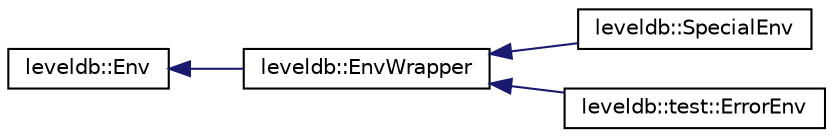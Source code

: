 digraph "Graphical Class Hierarchy"
{
  edge [fontname="Helvetica",fontsize="10",labelfontname="Helvetica",labelfontsize="10"];
  node [fontname="Helvetica",fontsize="10",shape=record];
  rankdir="LR";
  Node1 [label="leveldb::Env",height=0.2,width=0.4,color="black", fillcolor="white", style="filled",URL="$classleveldb_1_1_env.html"];
  Node1 -> Node2 [dir="back",color="midnightblue",fontsize="10",style="solid",fontname="Helvetica"];
  Node2 [label="leveldb::EnvWrapper",height=0.2,width=0.4,color="black", fillcolor="white", style="filled",URL="$classleveldb_1_1_env_wrapper.html"];
  Node2 -> Node3 [dir="back",color="midnightblue",fontsize="10",style="solid",fontname="Helvetica"];
  Node3 [label="leveldb::SpecialEnv",height=0.2,width=0.4,color="black", fillcolor="white", style="filled",URL="$classleveldb_1_1_special_env.html"];
  Node2 -> Node4 [dir="back",color="midnightblue",fontsize="10",style="solid",fontname="Helvetica"];
  Node4 [label="leveldb::test::ErrorEnv",height=0.2,width=0.4,color="black", fillcolor="white", style="filled",URL="$classleveldb_1_1test_1_1_error_env.html"];
}
